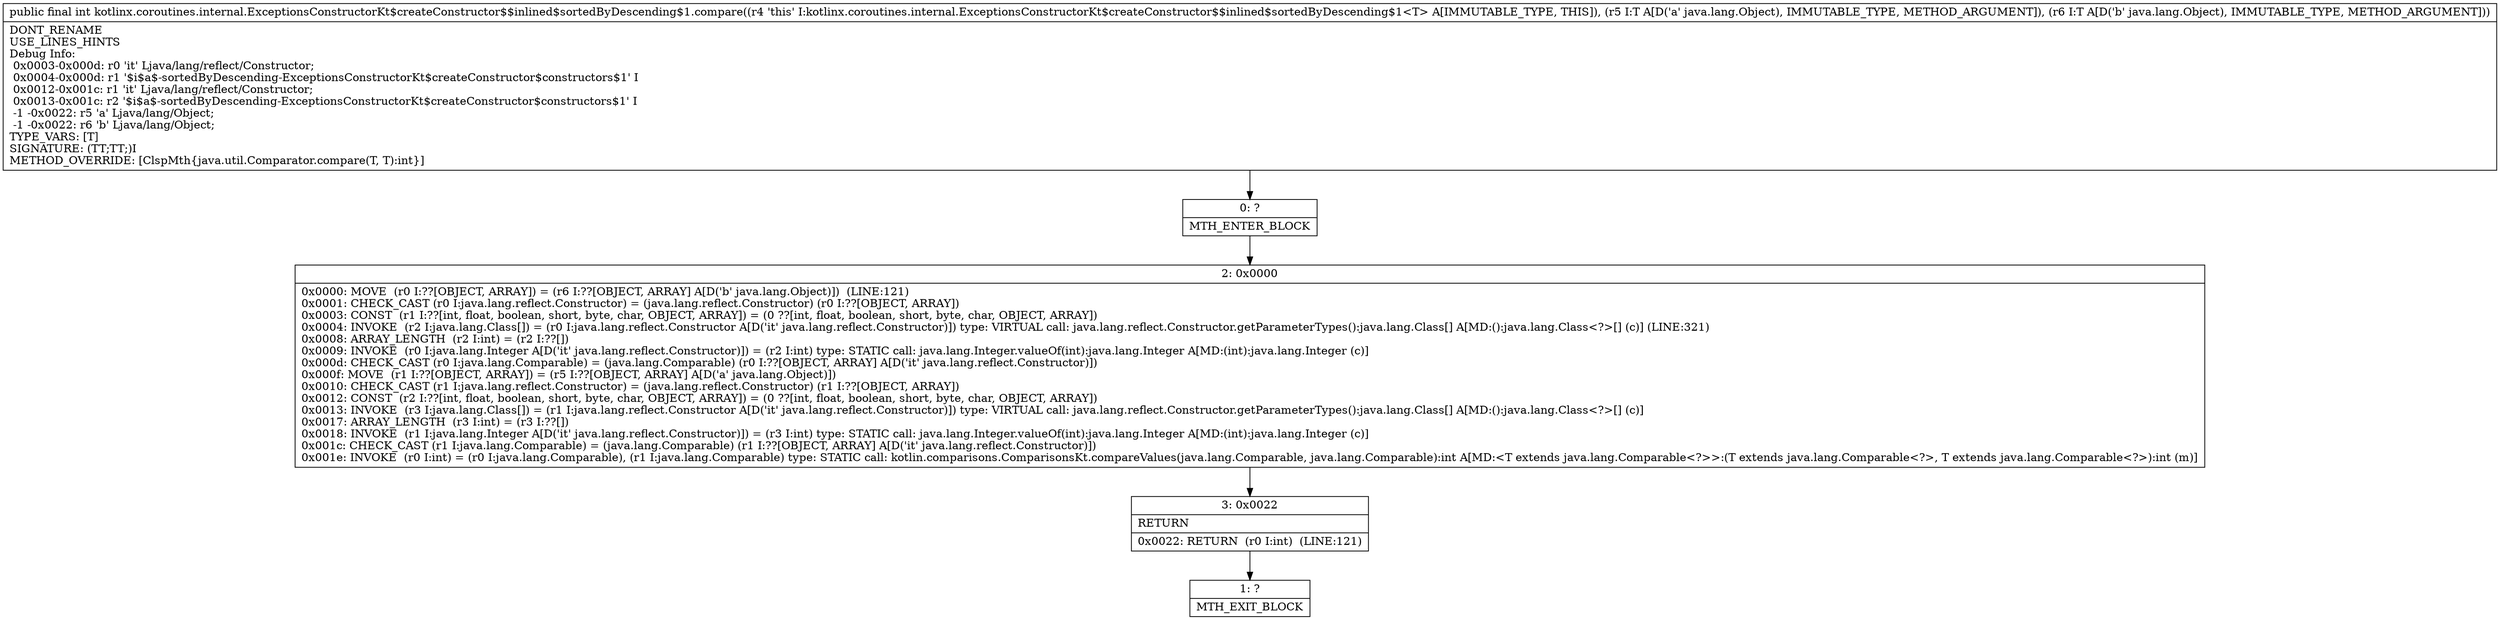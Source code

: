 digraph "CFG forkotlinx.coroutines.internal.ExceptionsConstructorKt$createConstructor$$inlined$sortedByDescending$1.compare(Ljava\/lang\/Object;Ljava\/lang\/Object;)I" {
Node_0 [shape=record,label="{0\:\ ?|MTH_ENTER_BLOCK\l}"];
Node_2 [shape=record,label="{2\:\ 0x0000|0x0000: MOVE  (r0 I:??[OBJECT, ARRAY]) = (r6 I:??[OBJECT, ARRAY] A[D('b' java.lang.Object)])  (LINE:121)\l0x0001: CHECK_CAST (r0 I:java.lang.reflect.Constructor) = (java.lang.reflect.Constructor) (r0 I:??[OBJECT, ARRAY]) \l0x0003: CONST  (r1 I:??[int, float, boolean, short, byte, char, OBJECT, ARRAY]) = (0 ??[int, float, boolean, short, byte, char, OBJECT, ARRAY]) \l0x0004: INVOKE  (r2 I:java.lang.Class[]) = (r0 I:java.lang.reflect.Constructor A[D('it' java.lang.reflect.Constructor)]) type: VIRTUAL call: java.lang.reflect.Constructor.getParameterTypes():java.lang.Class[] A[MD:():java.lang.Class\<?\>[] (c)] (LINE:321)\l0x0008: ARRAY_LENGTH  (r2 I:int) = (r2 I:??[]) \l0x0009: INVOKE  (r0 I:java.lang.Integer A[D('it' java.lang.reflect.Constructor)]) = (r2 I:int) type: STATIC call: java.lang.Integer.valueOf(int):java.lang.Integer A[MD:(int):java.lang.Integer (c)]\l0x000d: CHECK_CAST (r0 I:java.lang.Comparable) = (java.lang.Comparable) (r0 I:??[OBJECT, ARRAY] A[D('it' java.lang.reflect.Constructor)]) \l0x000f: MOVE  (r1 I:??[OBJECT, ARRAY]) = (r5 I:??[OBJECT, ARRAY] A[D('a' java.lang.Object)]) \l0x0010: CHECK_CAST (r1 I:java.lang.reflect.Constructor) = (java.lang.reflect.Constructor) (r1 I:??[OBJECT, ARRAY]) \l0x0012: CONST  (r2 I:??[int, float, boolean, short, byte, char, OBJECT, ARRAY]) = (0 ??[int, float, boolean, short, byte, char, OBJECT, ARRAY]) \l0x0013: INVOKE  (r3 I:java.lang.Class[]) = (r1 I:java.lang.reflect.Constructor A[D('it' java.lang.reflect.Constructor)]) type: VIRTUAL call: java.lang.reflect.Constructor.getParameterTypes():java.lang.Class[] A[MD:():java.lang.Class\<?\>[] (c)]\l0x0017: ARRAY_LENGTH  (r3 I:int) = (r3 I:??[]) \l0x0018: INVOKE  (r1 I:java.lang.Integer A[D('it' java.lang.reflect.Constructor)]) = (r3 I:int) type: STATIC call: java.lang.Integer.valueOf(int):java.lang.Integer A[MD:(int):java.lang.Integer (c)]\l0x001c: CHECK_CAST (r1 I:java.lang.Comparable) = (java.lang.Comparable) (r1 I:??[OBJECT, ARRAY] A[D('it' java.lang.reflect.Constructor)]) \l0x001e: INVOKE  (r0 I:int) = (r0 I:java.lang.Comparable), (r1 I:java.lang.Comparable) type: STATIC call: kotlin.comparisons.ComparisonsKt.compareValues(java.lang.Comparable, java.lang.Comparable):int A[MD:\<T extends java.lang.Comparable\<?\>\>:(T extends java.lang.Comparable\<?\>, T extends java.lang.Comparable\<?\>):int (m)]\l}"];
Node_3 [shape=record,label="{3\:\ 0x0022|RETURN\l|0x0022: RETURN  (r0 I:int)  (LINE:121)\l}"];
Node_1 [shape=record,label="{1\:\ ?|MTH_EXIT_BLOCK\l}"];
MethodNode[shape=record,label="{public final int kotlinx.coroutines.internal.ExceptionsConstructorKt$createConstructor$$inlined$sortedByDescending$1.compare((r4 'this' I:kotlinx.coroutines.internal.ExceptionsConstructorKt$createConstructor$$inlined$sortedByDescending$1\<T\> A[IMMUTABLE_TYPE, THIS]), (r5 I:T A[D('a' java.lang.Object), IMMUTABLE_TYPE, METHOD_ARGUMENT]), (r6 I:T A[D('b' java.lang.Object), IMMUTABLE_TYPE, METHOD_ARGUMENT]))  | DONT_RENAME\lUSE_LINES_HINTS\lDebug Info:\l  0x0003\-0x000d: r0 'it' Ljava\/lang\/reflect\/Constructor;\l  0x0004\-0x000d: r1 '$i$a$\-sortedByDescending\-ExceptionsConstructorKt$createConstructor$constructors$1' I\l  0x0012\-0x001c: r1 'it' Ljava\/lang\/reflect\/Constructor;\l  0x0013\-0x001c: r2 '$i$a$\-sortedByDescending\-ExceptionsConstructorKt$createConstructor$constructors$1' I\l  \-1 \-0x0022: r5 'a' Ljava\/lang\/Object;\l  \-1 \-0x0022: r6 'b' Ljava\/lang\/Object;\lTYPE_VARS: [T]\lSIGNATURE: (TT;TT;)I\lMETHOD_OVERRIDE: [ClspMth\{java.util.Comparator.compare(T, T):int\}]\l}"];
MethodNode -> Node_0;Node_0 -> Node_2;
Node_2 -> Node_3;
Node_3 -> Node_1;
}

